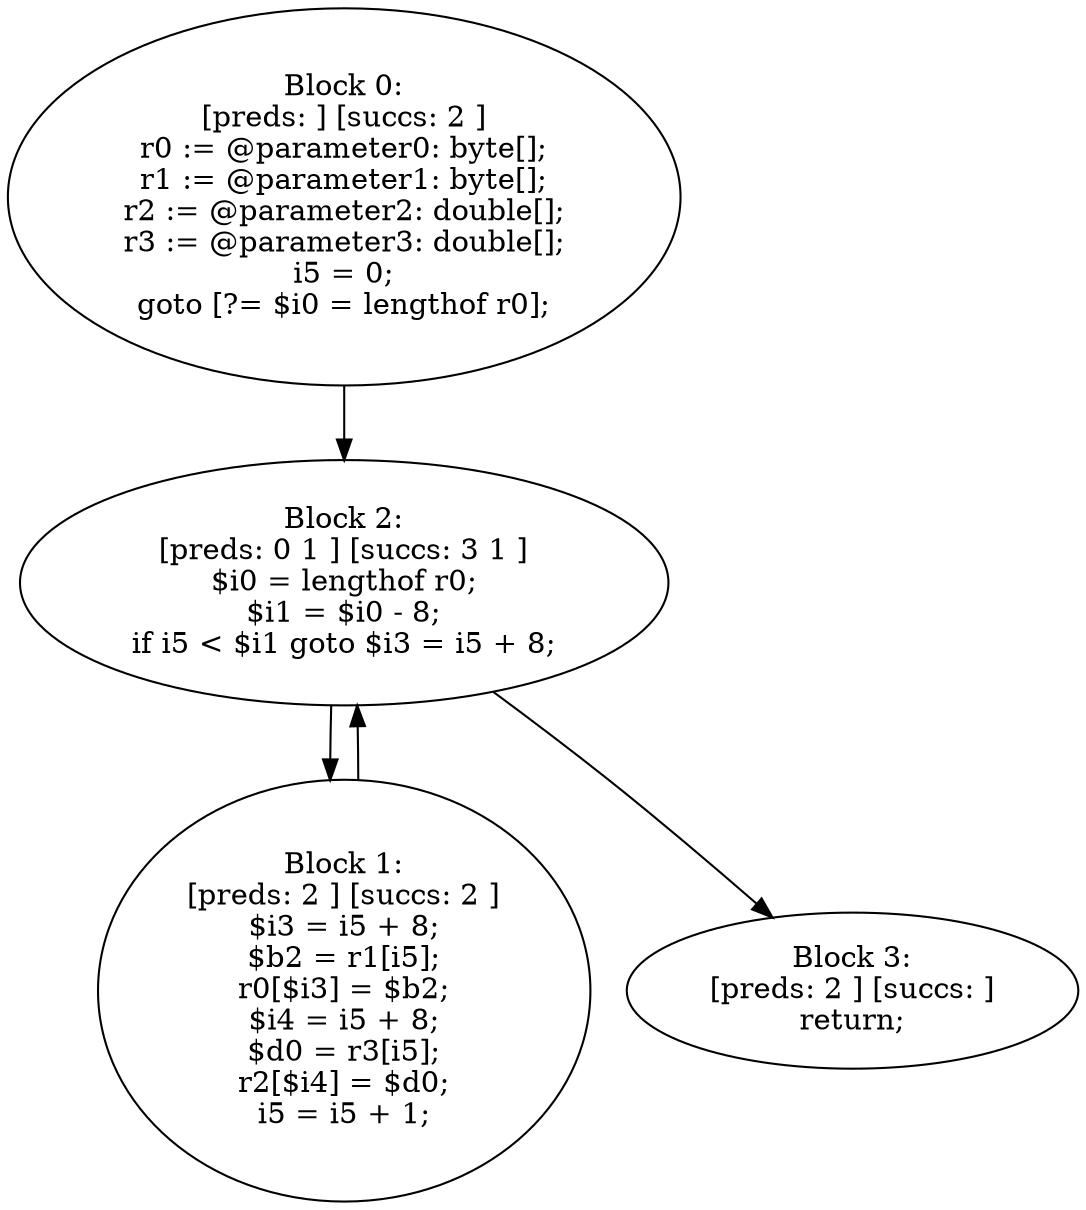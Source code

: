 digraph "unitGraph" {
    "Block 0:
[preds: ] [succs: 2 ]
r0 := @parameter0: byte[];
r1 := @parameter1: byte[];
r2 := @parameter2: double[];
r3 := @parameter3: double[];
i5 = 0;
goto [?= $i0 = lengthof r0];
"
    "Block 1:
[preds: 2 ] [succs: 2 ]
$i3 = i5 + 8;
$b2 = r1[i5];
r0[$i3] = $b2;
$i4 = i5 + 8;
$d0 = r3[i5];
r2[$i4] = $d0;
i5 = i5 + 1;
"
    "Block 2:
[preds: 0 1 ] [succs: 3 1 ]
$i0 = lengthof r0;
$i1 = $i0 - 8;
if i5 < $i1 goto $i3 = i5 + 8;
"
    "Block 3:
[preds: 2 ] [succs: ]
return;
"
    "Block 0:
[preds: ] [succs: 2 ]
r0 := @parameter0: byte[];
r1 := @parameter1: byte[];
r2 := @parameter2: double[];
r3 := @parameter3: double[];
i5 = 0;
goto [?= $i0 = lengthof r0];
"->"Block 2:
[preds: 0 1 ] [succs: 3 1 ]
$i0 = lengthof r0;
$i1 = $i0 - 8;
if i5 < $i1 goto $i3 = i5 + 8;
";
    "Block 1:
[preds: 2 ] [succs: 2 ]
$i3 = i5 + 8;
$b2 = r1[i5];
r0[$i3] = $b2;
$i4 = i5 + 8;
$d0 = r3[i5];
r2[$i4] = $d0;
i5 = i5 + 1;
"->"Block 2:
[preds: 0 1 ] [succs: 3 1 ]
$i0 = lengthof r0;
$i1 = $i0 - 8;
if i5 < $i1 goto $i3 = i5 + 8;
";
    "Block 2:
[preds: 0 1 ] [succs: 3 1 ]
$i0 = lengthof r0;
$i1 = $i0 - 8;
if i5 < $i1 goto $i3 = i5 + 8;
"->"Block 3:
[preds: 2 ] [succs: ]
return;
";
    "Block 2:
[preds: 0 1 ] [succs: 3 1 ]
$i0 = lengthof r0;
$i1 = $i0 - 8;
if i5 < $i1 goto $i3 = i5 + 8;
"->"Block 1:
[preds: 2 ] [succs: 2 ]
$i3 = i5 + 8;
$b2 = r1[i5];
r0[$i3] = $b2;
$i4 = i5 + 8;
$d0 = r3[i5];
r2[$i4] = $d0;
i5 = i5 + 1;
";
}
